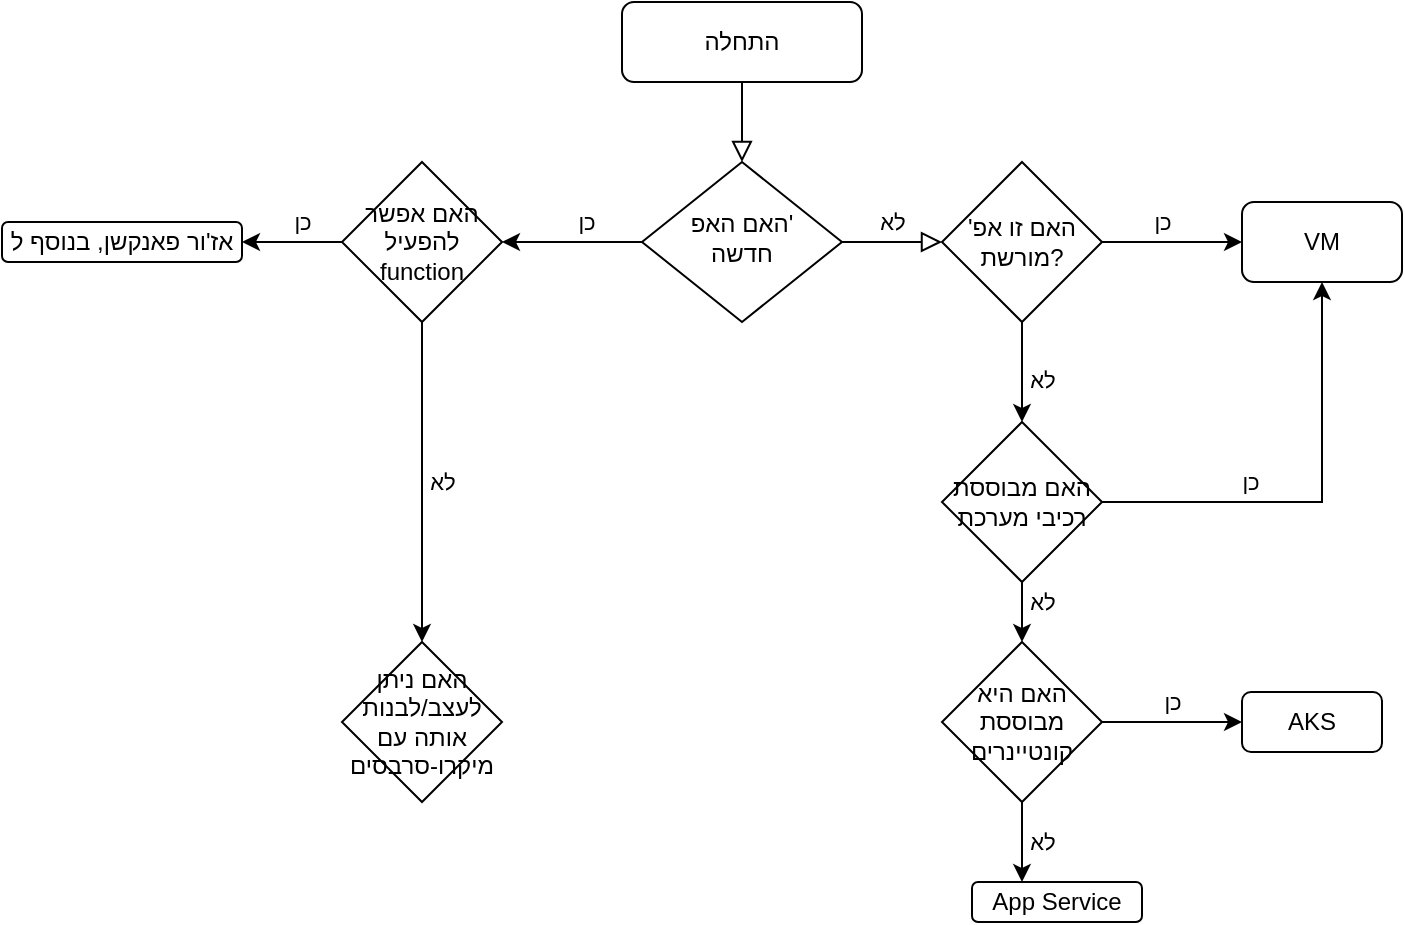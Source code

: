 <mxfile version="20.4.0" type="github">
  <diagram id="C5RBs43oDa-KdzZeNtuy" name="Page-1">
    <mxGraphModel dx="911" dy="542" grid="1" gridSize="10" guides="1" tooltips="1" connect="1" arrows="1" fold="1" page="1" pageScale="1" pageWidth="827" pageHeight="1169" math="0" shadow="0">
      <root>
        <mxCell id="WIyWlLk6GJQsqaUBKTNV-0" />
        <mxCell id="WIyWlLk6GJQsqaUBKTNV-1" parent="WIyWlLk6GJQsqaUBKTNV-0" />
        <mxCell id="WIyWlLk6GJQsqaUBKTNV-2" value="" style="rounded=0;html=1;jettySize=auto;orthogonalLoop=1;fontSize=11;endArrow=block;endFill=0;endSize=8;strokeWidth=1;shadow=0;labelBackgroundColor=none;edgeStyle=orthogonalEdgeStyle;" parent="WIyWlLk6GJQsqaUBKTNV-1" source="WIyWlLk6GJQsqaUBKTNV-3" target="WIyWlLk6GJQsqaUBKTNV-6" edge="1">
          <mxGeometry relative="1" as="geometry" />
        </mxCell>
        <mxCell id="WIyWlLk6GJQsqaUBKTNV-3" value="התחלה" style="rounded=1;whiteSpace=wrap;html=1;fontSize=12;glass=0;strokeWidth=1;shadow=0;" parent="WIyWlLk6GJQsqaUBKTNV-1" vertex="1">
          <mxGeometry x="320" y="40" width="120" height="40" as="geometry" />
        </mxCell>
        <mxCell id="WIyWlLk6GJQsqaUBKTNV-5" value="לא" style="edgeStyle=orthogonalEdgeStyle;rounded=0;html=1;jettySize=auto;orthogonalLoop=1;fontSize=11;endArrow=block;endFill=0;endSize=8;strokeWidth=1;shadow=0;labelBackgroundColor=none;entryX=0;entryY=0.5;entryDx=0;entryDy=0;" parent="WIyWlLk6GJQsqaUBKTNV-1" source="WIyWlLk6GJQsqaUBKTNV-6" target="P6ABN0OjoxGkm27Hzm3N-1" edge="1">
          <mxGeometry y="10" relative="1" as="geometry">
            <mxPoint as="offset" />
            <mxPoint x="480" y="170" as="targetPoint" />
          </mxGeometry>
        </mxCell>
        <mxCell id="WIyWlLk6GJQsqaUBKTNV-6" value="&lt;div&gt;האם האפ&#39;&lt;/div&gt;&lt;div&gt;חדשה&lt;br&gt;&lt;/div&gt;" style="rhombus;whiteSpace=wrap;html=1;shadow=0;fontFamily=Helvetica;fontSize=12;align=center;strokeWidth=1;spacing=6;spacingTop=-4;" parent="WIyWlLk6GJQsqaUBKTNV-1" vertex="1">
          <mxGeometry x="330" y="120" width="100" height="80" as="geometry" />
        </mxCell>
        <mxCell id="P6ABN0OjoxGkm27Hzm3N-1" value="האם זו אפ&#39; מורשת?" style="rhombus;whiteSpace=wrap;html=1;" vertex="1" parent="WIyWlLk6GJQsqaUBKTNV-1">
          <mxGeometry x="480" y="120" width="80" height="80" as="geometry" />
        </mxCell>
        <mxCell id="P6ABN0OjoxGkm27Hzm3N-29" style="edgeStyle=orthogonalEdgeStyle;rounded=0;orthogonalLoop=1;jettySize=auto;html=1;exitX=0.75;exitY=0;exitDx=0;exitDy=0;" edge="1" parent="WIyWlLk6GJQsqaUBKTNV-1" source="P6ABN0OjoxGkm27Hzm3N-4">
          <mxGeometry relative="1" as="geometry">
            <mxPoint x="690.143" y="140" as="targetPoint" />
          </mxGeometry>
        </mxCell>
        <mxCell id="P6ABN0OjoxGkm27Hzm3N-4" value="VM" style="rounded=1;whiteSpace=wrap;html=1;" vertex="1" parent="WIyWlLk6GJQsqaUBKTNV-1">
          <mxGeometry x="630" y="140" width="80" height="40" as="geometry" />
        </mxCell>
        <mxCell id="P6ABN0OjoxGkm27Hzm3N-7" value="האם מבוססת רכיבי מערכת" style="rhombus;whiteSpace=wrap;html=1;" vertex="1" parent="WIyWlLk6GJQsqaUBKTNV-1">
          <mxGeometry x="480" y="250" width="80" height="80" as="geometry" />
        </mxCell>
        <mxCell id="P6ABN0OjoxGkm27Hzm3N-12" value="" style="endArrow=classic;html=1;rounded=0;entryX=0.5;entryY=0;entryDx=0;entryDy=0;exitX=0.5;exitY=1;exitDx=0;exitDy=0;" edge="1" parent="WIyWlLk6GJQsqaUBKTNV-1" source="P6ABN0OjoxGkm27Hzm3N-1" target="P6ABN0OjoxGkm27Hzm3N-7">
          <mxGeometry width="50" height="50" relative="1" as="geometry">
            <mxPoint x="410" y="300" as="sourcePoint" />
            <mxPoint x="460" y="250" as="targetPoint" />
            <Array as="points">
              <mxPoint x="520" y="220" />
              <mxPoint x="520" y="230" />
            </Array>
          </mxGeometry>
        </mxCell>
        <mxCell id="P6ABN0OjoxGkm27Hzm3N-13" value="&lt;div&gt;לא&lt;/div&gt;" style="edgeLabel;html=1;align=center;verticalAlign=middle;resizable=0;points=[];" vertex="1" connectable="0" parent="P6ABN0OjoxGkm27Hzm3N-12">
          <mxGeometry x="0.74" relative="1" as="geometry">
            <mxPoint x="10" y="-15" as="offset" />
          </mxGeometry>
        </mxCell>
        <mxCell id="P6ABN0OjoxGkm27Hzm3N-14" value="" style="endArrow=classic;html=1;rounded=0;entryX=0;entryY=0.5;entryDx=0;entryDy=0;" edge="1" parent="WIyWlLk6GJQsqaUBKTNV-1" source="P6ABN0OjoxGkm27Hzm3N-1" target="P6ABN0OjoxGkm27Hzm3N-4">
          <mxGeometry width="50" height="50" relative="1" as="geometry">
            <mxPoint x="460" y="300" as="sourcePoint" />
            <mxPoint x="510" y="250" as="targetPoint" />
          </mxGeometry>
        </mxCell>
        <mxCell id="P6ABN0OjoxGkm27Hzm3N-15" value="&lt;div&gt;כן&lt;/div&gt;" style="edgeLabel;html=1;align=center;verticalAlign=middle;resizable=0;points=[];" vertex="1" connectable="0" parent="P6ABN0OjoxGkm27Hzm3N-14">
          <mxGeometry x="-0.28" y="1" relative="1" as="geometry">
            <mxPoint x="5" y="-9" as="offset" />
          </mxGeometry>
        </mxCell>
        <mxCell id="P6ABN0OjoxGkm27Hzm3N-16" value="כן" style="endArrow=classic;html=1;rounded=0;entryX=0.5;entryY=1;entryDx=0;entryDy=0;exitX=1;exitY=0.5;exitDx=0;exitDy=0;" edge="1" parent="WIyWlLk6GJQsqaUBKTNV-1" source="P6ABN0OjoxGkm27Hzm3N-7" target="P6ABN0OjoxGkm27Hzm3N-4">
          <mxGeometry x="-0.333" y="10" width="50" height="50" relative="1" as="geometry">
            <mxPoint x="460" y="300" as="sourcePoint" />
            <mxPoint x="510" y="250" as="targetPoint" />
            <Array as="points">
              <mxPoint x="670" y="290" />
            </Array>
            <mxPoint as="offset" />
          </mxGeometry>
        </mxCell>
        <mxCell id="P6ABN0OjoxGkm27Hzm3N-17" value="האם היא מבוססת קונטיינרים" style="rhombus;whiteSpace=wrap;html=1;" vertex="1" parent="WIyWlLk6GJQsqaUBKTNV-1">
          <mxGeometry x="480" y="360" width="80" height="80" as="geometry" />
        </mxCell>
        <mxCell id="P6ABN0OjoxGkm27Hzm3N-21" value="&lt;div&gt;לא&lt;/div&gt;" style="endArrow=classic;html=1;rounded=0;entryX=0.5;entryY=0;entryDx=0;entryDy=0;exitX=0.5;exitY=1;exitDx=0;exitDy=0;" edge="1" parent="WIyWlLk6GJQsqaUBKTNV-1" source="P6ABN0OjoxGkm27Hzm3N-7" target="P6ABN0OjoxGkm27Hzm3N-17">
          <mxGeometry x="-0.333" y="10" width="50" height="50" relative="1" as="geometry">
            <mxPoint x="430" y="340" as="sourcePoint" />
            <mxPoint x="480" y="290" as="targetPoint" />
            <mxPoint as="offset" />
          </mxGeometry>
        </mxCell>
        <mxCell id="P6ABN0OjoxGkm27Hzm3N-22" value="AKS" style="rounded=1;whiteSpace=wrap;html=1;" vertex="1" parent="WIyWlLk6GJQsqaUBKTNV-1">
          <mxGeometry x="630" y="385" width="70" height="30" as="geometry" />
        </mxCell>
        <mxCell id="P6ABN0OjoxGkm27Hzm3N-23" value="כן" style="endArrow=classic;html=1;rounded=0;entryX=0;entryY=0.5;entryDx=0;entryDy=0;exitX=1;exitY=0.5;exitDx=0;exitDy=0;" edge="1" parent="WIyWlLk6GJQsqaUBKTNV-1" source="P6ABN0OjoxGkm27Hzm3N-17" target="P6ABN0OjoxGkm27Hzm3N-22">
          <mxGeometry y="10" width="50" height="50" relative="1" as="geometry">
            <mxPoint x="530" y="380" as="sourcePoint" />
            <mxPoint x="580" y="330" as="targetPoint" />
            <mxPoint as="offset" />
          </mxGeometry>
        </mxCell>
        <mxCell id="P6ABN0OjoxGkm27Hzm3N-24" value="App Service" style="rounded=1;whiteSpace=wrap;html=1;" vertex="1" parent="WIyWlLk6GJQsqaUBKTNV-1">
          <mxGeometry x="495" y="480" width="85" height="20" as="geometry" />
        </mxCell>
        <mxCell id="P6ABN0OjoxGkm27Hzm3N-25" value="לא" style="endArrow=classic;html=1;rounded=0;exitX=0.5;exitY=1;exitDx=0;exitDy=0;entryX=0.294;entryY=0;entryDx=0;entryDy=0;entryPerimeter=0;" edge="1" parent="WIyWlLk6GJQsqaUBKTNV-1" source="P6ABN0OjoxGkm27Hzm3N-17" target="P6ABN0OjoxGkm27Hzm3N-24">
          <mxGeometry y="10" width="50" height="50" relative="1" as="geometry">
            <mxPoint x="590" y="410" as="sourcePoint" />
            <mxPoint x="640" y="360" as="targetPoint" />
            <mxPoint as="offset" />
          </mxGeometry>
        </mxCell>
        <mxCell id="P6ABN0OjoxGkm27Hzm3N-28" value="&lt;div&gt;האם אפשר להפעיל&lt;/div&gt;&lt;div&gt;function&lt;br&gt;&lt;/div&gt;" style="rhombus;whiteSpace=wrap;html=1;" vertex="1" parent="WIyWlLk6GJQsqaUBKTNV-1">
          <mxGeometry x="180" y="120" width="80" height="80" as="geometry" />
        </mxCell>
        <mxCell id="P6ABN0OjoxGkm27Hzm3N-30" value="" style="endArrow=classic;html=1;rounded=0;entryX=1;entryY=0.5;entryDx=0;entryDy=0;exitX=0;exitY=0.5;exitDx=0;exitDy=0;" edge="1" parent="WIyWlLk6GJQsqaUBKTNV-1" source="WIyWlLk6GJQsqaUBKTNV-6" target="P6ABN0OjoxGkm27Hzm3N-28">
          <mxGeometry width="50" height="50" relative="1" as="geometry">
            <mxPoint x="290" y="290" as="sourcePoint" />
            <mxPoint x="340" y="240" as="targetPoint" />
          </mxGeometry>
        </mxCell>
        <mxCell id="P6ABN0OjoxGkm27Hzm3N-31" value="כן" style="edgeLabel;html=1;align=center;verticalAlign=middle;resizable=0;points=[];" vertex="1" connectable="0" parent="P6ABN0OjoxGkm27Hzm3N-30">
          <mxGeometry x="-0.2" y="-2" relative="1" as="geometry">
            <mxPoint y="-8" as="offset" />
          </mxGeometry>
        </mxCell>
        <mxCell id="P6ABN0OjoxGkm27Hzm3N-32" value="אז&#39;ור פאנקשן, בנוסף ל" style="rounded=1;whiteSpace=wrap;html=1;" vertex="1" parent="WIyWlLk6GJQsqaUBKTNV-1">
          <mxGeometry x="10" y="150" width="120" height="20" as="geometry" />
        </mxCell>
        <mxCell id="P6ABN0OjoxGkm27Hzm3N-33" value="כן" style="endArrow=classic;html=1;rounded=0;entryX=1;entryY=0.5;entryDx=0;entryDy=0;" edge="1" parent="WIyWlLk6GJQsqaUBKTNV-1" source="P6ABN0OjoxGkm27Hzm3N-28" target="P6ABN0OjoxGkm27Hzm3N-32">
          <mxGeometry x="-0.2" y="-10" width="50" height="50" relative="1" as="geometry">
            <mxPoint x="200" y="290" as="sourcePoint" />
            <mxPoint x="250" y="240" as="targetPoint" />
            <mxPoint as="offset" />
          </mxGeometry>
        </mxCell>
        <mxCell id="P6ABN0OjoxGkm27Hzm3N-34" value="האם ניתן לעצב/לבנות אותה עם מיקרו-סרבסים" style="rhombus;whiteSpace=wrap;html=1;" vertex="1" parent="WIyWlLk6GJQsqaUBKTNV-1">
          <mxGeometry x="180" y="360" width="80" height="80" as="geometry" />
        </mxCell>
        <mxCell id="P6ABN0OjoxGkm27Hzm3N-36" value="לא" style="endArrow=classic;html=1;rounded=0;entryX=0.5;entryY=0;entryDx=0;entryDy=0;exitX=0.5;exitY=1;exitDx=0;exitDy=0;" edge="1" parent="WIyWlLk6GJQsqaUBKTNV-1" source="P6ABN0OjoxGkm27Hzm3N-28" target="P6ABN0OjoxGkm27Hzm3N-34">
          <mxGeometry y="10" width="50" height="50" relative="1" as="geometry">
            <mxPoint x="280" y="340" as="sourcePoint" />
            <mxPoint x="330" y="290" as="targetPoint" />
            <mxPoint as="offset" />
          </mxGeometry>
        </mxCell>
      </root>
    </mxGraphModel>
  </diagram>
</mxfile>
